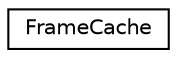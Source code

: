 digraph "Graphical Class Hierarchy"
{
  edge [fontname="Helvetica",fontsize="10",labelfontname="Helvetica",labelfontsize="10"];
  node [fontname="Helvetica",fontsize="10",shape=record];
  rankdir="LR";
  Node0 [label="FrameCache",height=0.2,width=0.4,color="black", fillcolor="white", style="filled",URL="$classFrameCache.html",tooltip="FrameCache works like FrameFifo, but frames are not pre-reserved. "];
}
